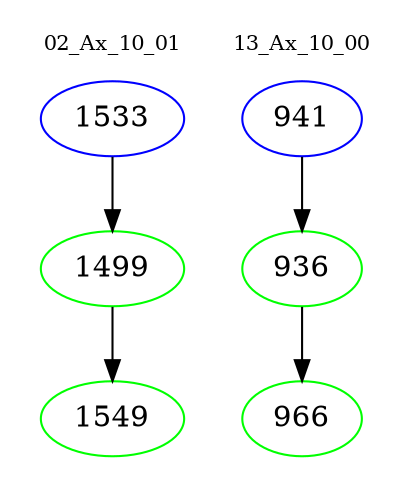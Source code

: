 digraph{
subgraph cluster_0 {
color = white
label = "02_Ax_10_01";
fontsize=10;
T0_1533 [label="1533", color="blue"]
T0_1533 -> T0_1499 [color="black"]
T0_1499 [label="1499", color="green"]
T0_1499 -> T0_1549 [color="black"]
T0_1549 [label="1549", color="green"]
}
subgraph cluster_1 {
color = white
label = "13_Ax_10_00";
fontsize=10;
T1_941 [label="941", color="blue"]
T1_941 -> T1_936 [color="black"]
T1_936 [label="936", color="green"]
T1_936 -> T1_966 [color="black"]
T1_966 [label="966", color="green"]
}
}
